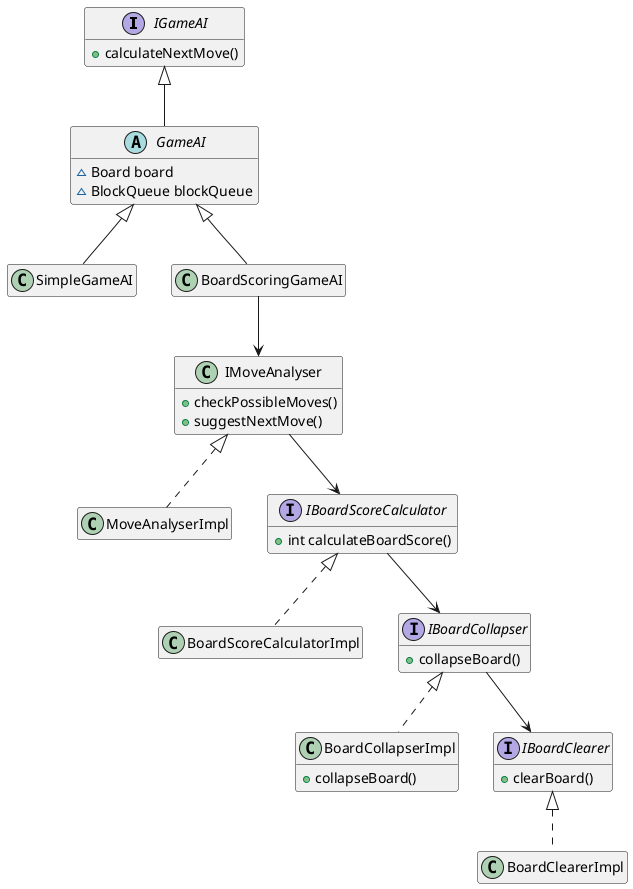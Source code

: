 @startuml

hide empty fields
hide empty method

interface IGameAI {
    + calculateNextMove()
}
abstract class GameAI extends IGameAI {
    ~ Board board
    ~ BlockQueue blockQueue

}

class SimpleGameAI extends GameAI {

}

class BoardScoringGameAI extends GameAI {
}

class IMoveAnalyser {
    + checkPossibleMoves()
    + suggestNextMove()
}

class MoveAnalyserImpl implements IMoveAnalyser{
}

interface IBoardScoreCalculator {
   + int calculateBoardScore()
}

class BoardScoreCalculatorImpl implements IBoardScoreCalculator {

}

interface IBoardCollapser {
    + collapseBoard()
}

class BoardCollapserImpl implements IBoardCollapser{
    + collapseBoard()
}

interface IBoardClearer {
    + clearBoard()
}

class BoardClearerImpl implements IBoardClearer {
}

BoardScoringGameAI --> IMoveAnalyser
IMoveAnalyser --> IBoardScoreCalculator
IBoardScoreCalculator --> IBoardCollapser
IBoardCollapser --> IBoardClearer
@enduml